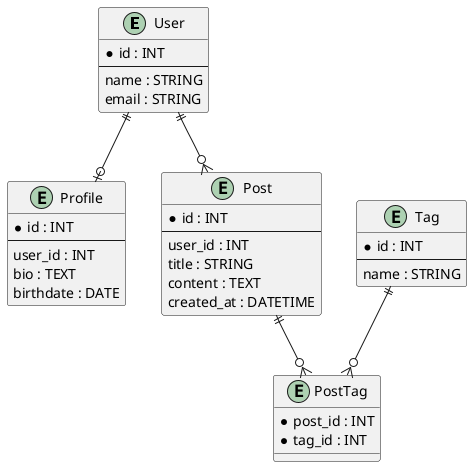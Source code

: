 @startuml
entity User {
  *id : INT
  --
  name : STRING
  email : STRING
}

entity Profile {
  *id : INT
  --
  user_id : INT
  bio : TEXT
  birthdate : DATE
}

entity Post {
  *id : INT
  --
  user_id : INT
  title : STRING
  content : TEXT
  created_at : DATETIME
}

entity Tag {
  *id : INT
  --
  name : STRING
}

entity PostTag {
  *post_id : INT
  *tag_id : INT
}

User ||--o| Profile
User ||--o{ Post
Post ||--o{ PostTag 
Tag ||--o{ PostTag
@enduml
